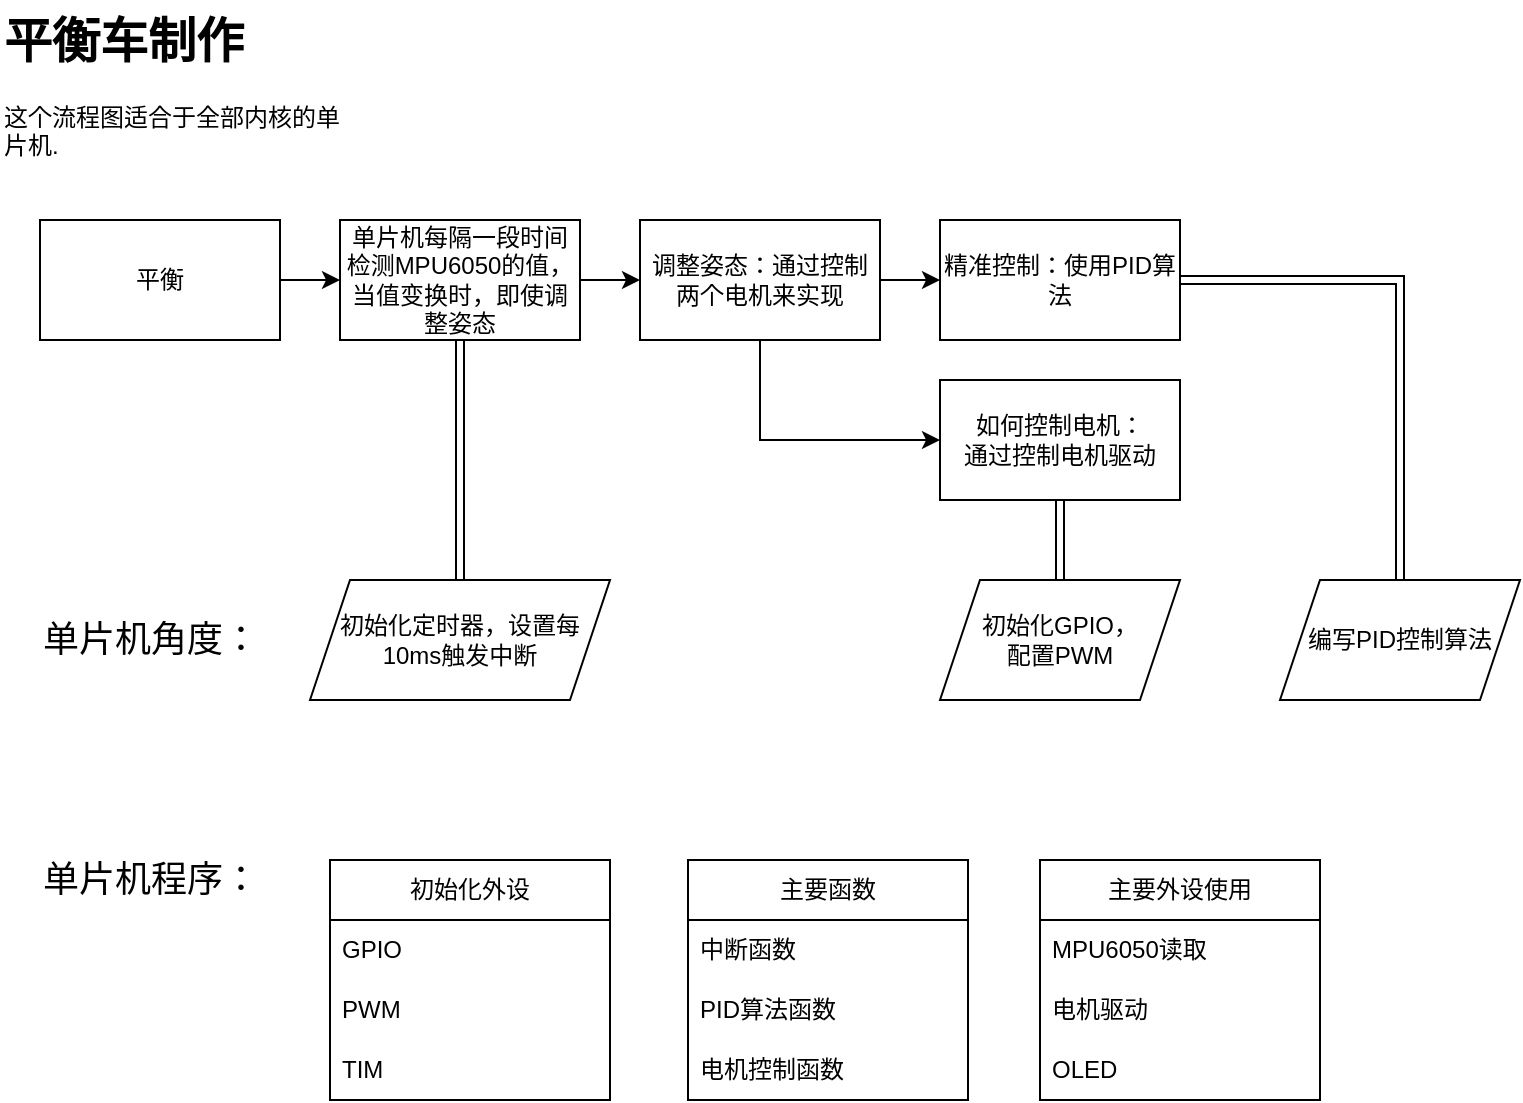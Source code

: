 <mxfile version="24.2.0" type="github">
  <diagram id="C5RBs43oDa-KdzZeNtuy" name="Page-1">
    <mxGraphModel dx="1282" dy="543" grid="1" gridSize="10" guides="1" tooltips="1" connect="1" arrows="1" fold="1" page="1" pageScale="1" pageWidth="827" pageHeight="1169" math="0" shadow="0">
      <root>
        <mxCell id="WIyWlLk6GJQsqaUBKTNV-0" />
        <mxCell id="WIyWlLk6GJQsqaUBKTNV-1" parent="WIyWlLk6GJQsqaUBKTNV-0" />
        <mxCell id="3faFdH3WWiOw5at9z-5F-0" value="&lt;h1 style=&quot;margin-top: 0px;&quot;&gt;平衡车制作&lt;/h1&gt;&lt;p&gt;这个流程图适合于全部内核的单片机.&lt;/p&gt;" style="text;html=1;whiteSpace=wrap;overflow=hidden;rounded=0;" vertex="1" parent="WIyWlLk6GJQsqaUBKTNV-1">
          <mxGeometry y="10" width="180" height="120" as="geometry" />
        </mxCell>
        <mxCell id="3faFdH3WWiOw5at9z-5F-5" value="" style="edgeStyle=orthogonalEdgeStyle;rounded=0;orthogonalLoop=1;jettySize=auto;html=1;" edge="1" parent="WIyWlLk6GJQsqaUBKTNV-1" source="3faFdH3WWiOw5at9z-5F-1" target="3faFdH3WWiOw5at9z-5F-4">
          <mxGeometry relative="1" as="geometry" />
        </mxCell>
        <mxCell id="3faFdH3WWiOw5at9z-5F-1" value="平衡" style="rounded=0;whiteSpace=wrap;html=1;" vertex="1" parent="WIyWlLk6GJQsqaUBKTNV-1">
          <mxGeometry x="20" y="120" width="120" height="60" as="geometry" />
        </mxCell>
        <mxCell id="3faFdH3WWiOw5at9z-5F-7" value="" style="edgeStyle=orthogonalEdgeStyle;rounded=0;orthogonalLoop=1;jettySize=auto;html=1;" edge="1" parent="WIyWlLk6GJQsqaUBKTNV-1" source="3faFdH3WWiOw5at9z-5F-4" target="3faFdH3WWiOw5at9z-5F-6">
          <mxGeometry relative="1" as="geometry" />
        </mxCell>
        <mxCell id="3faFdH3WWiOw5at9z-5F-11" value="" style="edgeStyle=orthogonalEdgeStyle;rounded=0;orthogonalLoop=1;jettySize=auto;html=1;shape=link;" edge="1" parent="WIyWlLk6GJQsqaUBKTNV-1" source="3faFdH3WWiOw5at9z-5F-4" target="3faFdH3WWiOw5at9z-5F-10">
          <mxGeometry relative="1" as="geometry" />
        </mxCell>
        <mxCell id="3faFdH3WWiOw5at9z-5F-4" value="单片机每隔一段时间检测MPU6050的值，当值变换时，即使调整姿态" style="rounded=0;whiteSpace=wrap;html=1;" vertex="1" parent="WIyWlLk6GJQsqaUBKTNV-1">
          <mxGeometry x="170" y="120" width="120" height="60" as="geometry" />
        </mxCell>
        <mxCell id="3faFdH3WWiOw5at9z-5F-9" value="" style="edgeStyle=orthogonalEdgeStyle;rounded=0;orthogonalLoop=1;jettySize=auto;html=1;" edge="1" parent="WIyWlLk6GJQsqaUBKTNV-1" source="3faFdH3WWiOw5at9z-5F-6" target="3faFdH3WWiOw5at9z-5F-8">
          <mxGeometry relative="1" as="geometry" />
        </mxCell>
        <mxCell id="3faFdH3WWiOw5at9z-5F-12" style="edgeStyle=orthogonalEdgeStyle;rounded=0;orthogonalLoop=1;jettySize=auto;html=1;" edge="1" parent="WIyWlLk6GJQsqaUBKTNV-1" source="3faFdH3WWiOw5at9z-5F-6">
          <mxGeometry relative="1" as="geometry">
            <mxPoint x="470" y="230" as="targetPoint" />
            <Array as="points">
              <mxPoint x="380" y="230" />
              <mxPoint x="441" y="230" />
            </Array>
          </mxGeometry>
        </mxCell>
        <mxCell id="3faFdH3WWiOw5at9z-5F-6" value="调整姿态：通过控制两个电机来实现" style="rounded=0;whiteSpace=wrap;html=1;" vertex="1" parent="WIyWlLk6GJQsqaUBKTNV-1">
          <mxGeometry x="320" y="120" width="120" height="60" as="geometry" />
        </mxCell>
        <mxCell id="3faFdH3WWiOw5at9z-5F-23" style="edgeStyle=orthogonalEdgeStyle;rounded=0;orthogonalLoop=1;jettySize=auto;html=1;entryX=0.5;entryY=0;entryDx=0;entryDy=0;shape=link;" edge="1" parent="WIyWlLk6GJQsqaUBKTNV-1" source="3faFdH3WWiOw5at9z-5F-8" target="3faFdH3WWiOw5at9z-5F-24">
          <mxGeometry relative="1" as="geometry">
            <mxPoint x="700" y="290" as="targetPoint" />
          </mxGeometry>
        </mxCell>
        <mxCell id="3faFdH3WWiOw5at9z-5F-8" value="精准控制：使用PID算法" style="rounded=0;whiteSpace=wrap;html=1;" vertex="1" parent="WIyWlLk6GJQsqaUBKTNV-1">
          <mxGeometry x="470" y="120" width="120" height="60" as="geometry" />
        </mxCell>
        <mxCell id="3faFdH3WWiOw5at9z-5F-10" value="初始化定时器，设置每10ms触发中断" style="shape=parallelogram;perimeter=parallelogramPerimeter;whiteSpace=wrap;html=1;fixedSize=1;rounded=0;" vertex="1" parent="WIyWlLk6GJQsqaUBKTNV-1">
          <mxGeometry x="155" y="300" width="150" height="60" as="geometry" />
        </mxCell>
        <mxCell id="3faFdH3WWiOw5at9z-5F-22" value="" style="edgeStyle=orthogonalEdgeStyle;rounded=0;orthogonalLoop=1;jettySize=auto;html=1;shape=link;" edge="1" parent="WIyWlLk6GJQsqaUBKTNV-1" source="3faFdH3WWiOw5at9z-5F-18" target="3faFdH3WWiOw5at9z-5F-21">
          <mxGeometry relative="1" as="geometry" />
        </mxCell>
        <mxCell id="3faFdH3WWiOw5at9z-5F-18" value="&lt;span style=&quot;text-wrap: nowrap;&quot;&gt;如何控制电机：&lt;/span&gt;&lt;div style=&quot;text-wrap: nowrap;&quot;&gt;通过控制电机驱动&lt;/div&gt;" style="whiteSpace=wrap;html=1;" vertex="1" parent="WIyWlLk6GJQsqaUBKTNV-1">
          <mxGeometry x="470" y="200" width="120" height="60" as="geometry" />
        </mxCell>
        <mxCell id="3faFdH3WWiOw5at9z-5F-19" value="&lt;font style=&quot;font-size: 18px;&quot;&gt;单片机角度：&lt;/font&gt;" style="text;html=1;align=center;verticalAlign=middle;resizable=0;points=[];autosize=1;strokeColor=none;fillColor=none;" vertex="1" parent="WIyWlLk6GJQsqaUBKTNV-1">
          <mxGeometry x="10" y="310" width="130" height="40" as="geometry" />
        </mxCell>
        <mxCell id="3faFdH3WWiOw5at9z-5F-21" value="初始化GPIO，&lt;div&gt;配置PWM&lt;/div&gt;" style="shape=parallelogram;perimeter=parallelogramPerimeter;whiteSpace=wrap;html=1;fixedSize=1;" vertex="1" parent="WIyWlLk6GJQsqaUBKTNV-1">
          <mxGeometry x="470" y="300" width="120" height="60" as="geometry" />
        </mxCell>
        <mxCell id="3faFdH3WWiOw5at9z-5F-24" value="编写PID控制算法" style="shape=parallelogram;perimeter=parallelogramPerimeter;whiteSpace=wrap;html=1;fixedSize=1;" vertex="1" parent="WIyWlLk6GJQsqaUBKTNV-1">
          <mxGeometry x="640" y="300" width="120" height="60" as="geometry" />
        </mxCell>
        <mxCell id="3faFdH3WWiOw5at9z-5F-29" value="&lt;font style=&quot;font-size: 18px;&quot;&gt;单片机程序：&lt;/font&gt;" style="text;html=1;align=center;verticalAlign=middle;resizable=0;points=[];autosize=1;strokeColor=none;fillColor=none;" vertex="1" parent="WIyWlLk6GJQsqaUBKTNV-1">
          <mxGeometry x="10" y="430" width="130" height="40" as="geometry" />
        </mxCell>
        <mxCell id="3faFdH3WWiOw5at9z-5F-30" value="初始化外设" style="swimlane;fontStyle=0;childLayout=stackLayout;horizontal=1;startSize=30;horizontalStack=0;resizeParent=1;resizeParentMax=0;resizeLast=0;collapsible=1;marginBottom=0;whiteSpace=wrap;html=1;" vertex="1" parent="WIyWlLk6GJQsqaUBKTNV-1">
          <mxGeometry x="165" y="440" width="140" height="120" as="geometry" />
        </mxCell>
        <mxCell id="3faFdH3WWiOw5at9z-5F-31" value="GPIO" style="text;strokeColor=none;fillColor=none;align=left;verticalAlign=middle;spacingLeft=4;spacingRight=4;overflow=hidden;points=[[0,0.5],[1,0.5]];portConstraint=eastwest;rotatable=0;whiteSpace=wrap;html=1;" vertex="1" parent="3faFdH3WWiOw5at9z-5F-30">
          <mxGeometry y="30" width="140" height="30" as="geometry" />
        </mxCell>
        <mxCell id="3faFdH3WWiOw5at9z-5F-32" value="PWM" style="text;strokeColor=none;fillColor=none;align=left;verticalAlign=middle;spacingLeft=4;spacingRight=4;overflow=hidden;points=[[0,0.5],[1,0.5]];portConstraint=eastwest;rotatable=0;whiteSpace=wrap;html=1;" vertex="1" parent="3faFdH3WWiOw5at9z-5F-30">
          <mxGeometry y="60" width="140" height="30" as="geometry" />
        </mxCell>
        <mxCell id="3faFdH3WWiOw5at9z-5F-33" value="TIM" style="text;strokeColor=none;fillColor=none;align=left;verticalAlign=middle;spacingLeft=4;spacingRight=4;overflow=hidden;points=[[0,0.5],[1,0.5]];portConstraint=eastwest;rotatable=0;whiteSpace=wrap;html=1;" vertex="1" parent="3faFdH3WWiOw5at9z-5F-30">
          <mxGeometry y="90" width="140" height="30" as="geometry" />
        </mxCell>
        <mxCell id="3faFdH3WWiOw5at9z-5F-34" value="主要函数" style="swimlane;fontStyle=0;childLayout=stackLayout;horizontal=1;startSize=30;horizontalStack=0;resizeParent=1;resizeParentMax=0;resizeLast=0;collapsible=1;marginBottom=0;whiteSpace=wrap;html=1;" vertex="1" parent="WIyWlLk6GJQsqaUBKTNV-1">
          <mxGeometry x="344" y="440" width="140" height="120" as="geometry" />
        </mxCell>
        <mxCell id="3faFdH3WWiOw5at9z-5F-35" value="中断函数" style="text;strokeColor=none;fillColor=none;align=left;verticalAlign=middle;spacingLeft=4;spacingRight=4;overflow=hidden;points=[[0,0.5],[1,0.5]];portConstraint=eastwest;rotatable=0;whiteSpace=wrap;html=1;" vertex="1" parent="3faFdH3WWiOw5at9z-5F-34">
          <mxGeometry y="30" width="140" height="30" as="geometry" />
        </mxCell>
        <mxCell id="3faFdH3WWiOw5at9z-5F-36" value="PID算法函数" style="text;strokeColor=none;fillColor=none;align=left;verticalAlign=middle;spacingLeft=4;spacingRight=4;overflow=hidden;points=[[0,0.5],[1,0.5]];portConstraint=eastwest;rotatable=0;whiteSpace=wrap;html=1;" vertex="1" parent="3faFdH3WWiOw5at9z-5F-34">
          <mxGeometry y="60" width="140" height="30" as="geometry" />
        </mxCell>
        <mxCell id="3faFdH3WWiOw5at9z-5F-37" value="电机控制函数" style="text;strokeColor=none;fillColor=none;align=left;verticalAlign=middle;spacingLeft=4;spacingRight=4;overflow=hidden;points=[[0,0.5],[1,0.5]];portConstraint=eastwest;rotatable=0;whiteSpace=wrap;html=1;" vertex="1" parent="3faFdH3WWiOw5at9z-5F-34">
          <mxGeometry y="90" width="140" height="30" as="geometry" />
        </mxCell>
        <mxCell id="3faFdH3WWiOw5at9z-5F-38" value="主要外设使用" style="swimlane;fontStyle=0;childLayout=stackLayout;horizontal=1;startSize=30;horizontalStack=0;resizeParent=1;resizeParentMax=0;resizeLast=0;collapsible=1;marginBottom=0;whiteSpace=wrap;html=1;" vertex="1" parent="WIyWlLk6GJQsqaUBKTNV-1">
          <mxGeometry x="520" y="440" width="140" height="120" as="geometry" />
        </mxCell>
        <mxCell id="3faFdH3WWiOw5at9z-5F-39" value="MPU6050读取" style="text;strokeColor=none;fillColor=none;align=left;verticalAlign=middle;spacingLeft=4;spacingRight=4;overflow=hidden;points=[[0,0.5],[1,0.5]];portConstraint=eastwest;rotatable=0;whiteSpace=wrap;html=1;" vertex="1" parent="3faFdH3WWiOw5at9z-5F-38">
          <mxGeometry y="30" width="140" height="30" as="geometry" />
        </mxCell>
        <mxCell id="3faFdH3WWiOw5at9z-5F-40" value="电机驱动" style="text;strokeColor=none;fillColor=none;align=left;verticalAlign=middle;spacingLeft=4;spacingRight=4;overflow=hidden;points=[[0,0.5],[1,0.5]];portConstraint=eastwest;rotatable=0;whiteSpace=wrap;html=1;" vertex="1" parent="3faFdH3WWiOw5at9z-5F-38">
          <mxGeometry y="60" width="140" height="30" as="geometry" />
        </mxCell>
        <mxCell id="3faFdH3WWiOw5at9z-5F-41" value="OLED" style="text;strokeColor=none;fillColor=none;align=left;verticalAlign=middle;spacingLeft=4;spacingRight=4;overflow=hidden;points=[[0,0.5],[1,0.5]];portConstraint=eastwest;rotatable=0;whiteSpace=wrap;html=1;" vertex="1" parent="3faFdH3WWiOw5at9z-5F-38">
          <mxGeometry y="90" width="140" height="30" as="geometry" />
        </mxCell>
      </root>
    </mxGraphModel>
  </diagram>
</mxfile>
